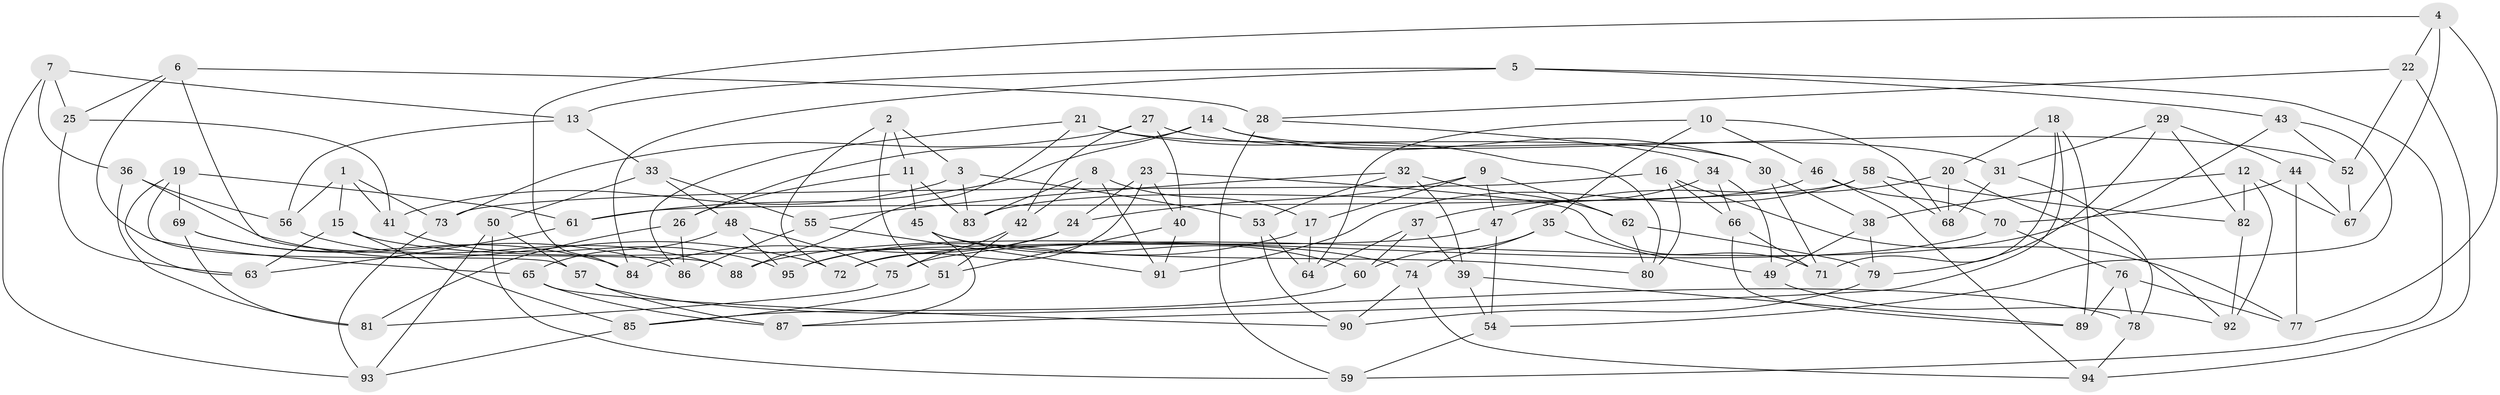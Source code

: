 // coarse degree distribution, {5: 0.16666666666666666, 4: 0.7121212121212122, 9: 0.015151515151515152, 7: 0.030303030303030304, 3: 0.045454545454545456, 11: 0.015151515151515152, 8: 0.015151515151515152}
// Generated by graph-tools (version 1.1) at 2025/04/03/04/25 22:04:12]
// undirected, 95 vertices, 190 edges
graph export_dot {
graph [start="1"]
  node [color=gray90,style=filled];
  1;
  2;
  3;
  4;
  5;
  6;
  7;
  8;
  9;
  10;
  11;
  12;
  13;
  14;
  15;
  16;
  17;
  18;
  19;
  20;
  21;
  22;
  23;
  24;
  25;
  26;
  27;
  28;
  29;
  30;
  31;
  32;
  33;
  34;
  35;
  36;
  37;
  38;
  39;
  40;
  41;
  42;
  43;
  44;
  45;
  46;
  47;
  48;
  49;
  50;
  51;
  52;
  53;
  54;
  55;
  56;
  57;
  58;
  59;
  60;
  61;
  62;
  63;
  64;
  65;
  66;
  67;
  68;
  69;
  70;
  71;
  72;
  73;
  74;
  75;
  76;
  77;
  78;
  79;
  80;
  81;
  82;
  83;
  84;
  85;
  86;
  87;
  88;
  89;
  90;
  91;
  92;
  93;
  94;
  95;
  1 -- 56;
  1 -- 41;
  1 -- 15;
  1 -- 73;
  2 -- 11;
  2 -- 51;
  2 -- 3;
  2 -- 72;
  3 -- 53;
  3 -- 83;
  3 -- 41;
  4 -- 84;
  4 -- 67;
  4 -- 77;
  4 -- 22;
  5 -- 59;
  5 -- 13;
  5 -- 84;
  5 -- 43;
  6 -- 28;
  6 -- 65;
  6 -- 88;
  6 -- 25;
  7 -- 13;
  7 -- 25;
  7 -- 36;
  7 -- 93;
  8 -- 17;
  8 -- 91;
  8 -- 42;
  8 -- 83;
  9 -- 17;
  9 -- 47;
  9 -- 24;
  9 -- 62;
  10 -- 64;
  10 -- 35;
  10 -- 46;
  10 -- 68;
  11 -- 83;
  11 -- 26;
  11 -- 45;
  12 -- 38;
  12 -- 82;
  12 -- 92;
  12 -- 67;
  13 -- 33;
  13 -- 56;
  14 -- 26;
  14 -- 61;
  14 -- 31;
  14 -- 30;
  15 -- 85;
  15 -- 74;
  15 -- 63;
  16 -- 73;
  16 -- 66;
  16 -- 77;
  16 -- 80;
  17 -- 64;
  17 -- 95;
  18 -- 89;
  18 -- 71;
  18 -- 87;
  18 -- 20;
  19 -- 57;
  19 -- 61;
  19 -- 63;
  19 -- 69;
  20 -- 47;
  20 -- 92;
  20 -- 68;
  21 -- 80;
  21 -- 30;
  21 -- 86;
  21 -- 88;
  22 -- 94;
  22 -- 52;
  22 -- 28;
  23 -- 72;
  23 -- 71;
  23 -- 40;
  23 -- 24;
  24 -- 95;
  24 -- 84;
  25 -- 41;
  25 -- 63;
  26 -- 86;
  26 -- 81;
  27 -- 73;
  27 -- 42;
  27 -- 52;
  27 -- 40;
  28 -- 59;
  28 -- 34;
  29 -- 79;
  29 -- 31;
  29 -- 44;
  29 -- 82;
  30 -- 71;
  30 -- 38;
  31 -- 68;
  31 -- 78;
  32 -- 53;
  32 -- 39;
  32 -- 55;
  32 -- 62;
  33 -- 50;
  33 -- 55;
  33 -- 48;
  34 -- 66;
  34 -- 37;
  34 -- 49;
  35 -- 49;
  35 -- 60;
  35 -- 74;
  36 -- 81;
  36 -- 72;
  36 -- 56;
  37 -- 39;
  37 -- 64;
  37 -- 60;
  38 -- 79;
  38 -- 49;
  39 -- 54;
  39 -- 89;
  40 -- 51;
  40 -- 91;
  41 -- 95;
  42 -- 51;
  42 -- 75;
  43 -- 75;
  43 -- 52;
  43 -- 54;
  44 -- 77;
  44 -- 70;
  44 -- 67;
  45 -- 87;
  45 -- 80;
  45 -- 60;
  46 -- 70;
  46 -- 94;
  46 -- 83;
  47 -- 54;
  47 -- 72;
  48 -- 75;
  48 -- 95;
  48 -- 65;
  49 -- 92;
  50 -- 57;
  50 -- 93;
  50 -- 59;
  51 -- 85;
  52 -- 67;
  53 -- 90;
  53 -- 64;
  54 -- 59;
  55 -- 86;
  55 -- 91;
  56 -- 88;
  57 -- 87;
  57 -- 78;
  58 -- 91;
  58 -- 82;
  58 -- 61;
  58 -- 68;
  60 -- 85;
  61 -- 63;
  62 -- 80;
  62 -- 79;
  65 -- 87;
  65 -- 90;
  66 -- 89;
  66 -- 71;
  69 -- 81;
  69 -- 86;
  69 -- 84;
  70 -- 88;
  70 -- 76;
  73 -- 93;
  74 -- 94;
  74 -- 90;
  75 -- 81;
  76 -- 78;
  76 -- 89;
  76 -- 77;
  78 -- 94;
  79 -- 90;
  82 -- 92;
  85 -- 93;
}
